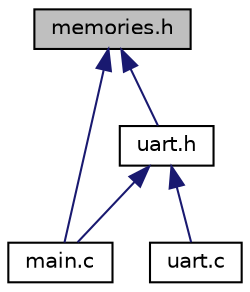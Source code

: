 digraph G
{
  edge [fontname="Helvetica",fontsize="10",labelfontname="Helvetica",labelfontsize="10"];
  node [fontname="Helvetica",fontsize="10",shape=record];
  Node1 [label="memories.h",height=0.2,width=0.4,color="black", fillcolor="grey75", style="filled" fontcolor="black"];
  Node1 -> Node2 [dir=back,color="midnightblue",fontsize="10",style="solid",fontname="Helvetica"];
  Node2 [label="uart.h",height=0.2,width=0.4,color="black", fillcolor="white", style="filled",URL="$uart_8h.html",tooltip="Define some macros, registers and prototypes of functions that are used to handle UART module..."];
  Node2 -> Node3 [dir=back,color="midnightblue",fontsize="10",style="solid",fontname="Helvetica"];
  Node3 [label="main.c",height=0.2,width=0.4,color="black", fillcolor="white", style="filled",URL="$main_8c.html",tooltip="Main program to test all modules."];
  Node2 -> Node4 [dir=back,color="midnightblue",fontsize="10",style="solid",fontname="Helvetica"];
  Node4 [label="uart.c",height=0.2,width=0.4,color="black", fillcolor="white", style="filled",URL="$uart_8c.html",tooltip="Driver for UART module."];
  Node1 -> Node3 [dir=back,color="midnightblue",fontsize="10",style="solid",fontname="Helvetica"];
}
